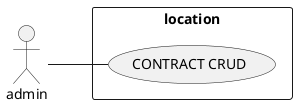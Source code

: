 @startuml location(sprint 1)
left to right direction
actor "admin" as ad
rectangle location {
  usecase "CONTRACT CRUD" as UC1
 
}
ad -- UC1
@enduml

